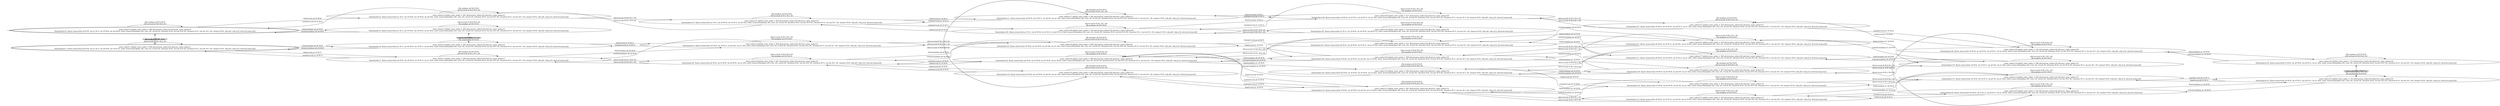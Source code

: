 digraph {
rankdir="LR"
s0[peripheries=2,label="state_index=0 global_state_index = 289 abstraction_index=24 abstract_state_index=0
State(index=0, fluent atoms=[(at p0 l0-0), (at p1 l0-1), (at t0 l0-0), (at a0 l0-0)], static atoms=[(airplane a0), (city c0), (truck t0), (location l0-0), (in-city l0-0 c0), (location l0-1), (in-city l0-1 c0), (airport l0-0), (obj p0), (obj p1)], derived atoms=[])
"]
s1[peripheries=2,label="state_index=1 global_state_index = 290 abstraction_index=24 abstract_state_index=1
State(index=1, fluent atoms=[(at p0 l0-0), (at p1 l0-1), (at a0 l0-0), (at t0 l0-1)], static atoms=[(airplane a0), (city c0), (truck t0), (location l0-0), (in-city l0-0 c0), (location l0-1), (in-city l0-1 c0), (airport l0-0), (obj p0), (obj p1)], derived atoms=[])
"]
s2[label="state_index=2 global_state_index = 291 abstraction_index=24 abstract_state_index=2
State(index=2, fluent atoms=[(at p1 l0-1), (at t0 l0-0), (at a0 l0-0), (in p0 t0)], static atoms=[(airplane a0), (city c0), (truck t0), (location l0-0), (in-city l0-0 c0), (location l0-1), (in-city l0-1 c0), (airport l0-0), (obj p0), (obj p1)], derived atoms=[])
"]
s3[label="state_index=3 global_state_index = 292 abstraction_index=24 abstract_state_index=3
State(index=3, fluent atoms=[(at p1 l0-1), (at t0 l0-0), (at a0 l0-0), (in p0 a0)], static atoms=[(airplane a0), (city c0), (truck t0), (location l0-0), (in-city l0-0 c0), (location l0-1), (in-city l0-1 c0), (airport l0-0), (obj p0), (obj p1)], derived atoms=[])
"]
s4[label="state_index=4 global_state_index = 293 abstraction_index=24 abstract_state_index=4
State(index=4, fluent atoms=[(at p1 l0-1), (at a0 l0-0), (at t0 l0-1), (in p0 a0)], static atoms=[(airplane a0), (city c0), (truck t0), (location l0-0), (in-city l0-0 c0), (location l0-1), (in-city l0-1 c0), (airport l0-0), (obj p0), (obj p1)], derived atoms=[])
"]
s5[label="state_index=5 global_state_index = 294 abstraction_index=24 abstract_state_index=5
State(index=5, fluent atoms=[(at a0 l0-0), (at t0 l0-1), (in p0 a0), (in p1 t0)], static atoms=[(airplane a0), (city c0), (truck t0), (location l0-0), (in-city l0-0 c0), (location l0-1), (in-city l0-1 c0), (airport l0-0), (obj p0), (obj p1)], derived atoms=[])
"]
s6[label="state_index=6 global_state_index = 295 abstraction_index=24 abstract_state_index=6
State(index=6, fluent atoms=[(at t0 l0-0), (at a0 l0-0), (in p0 a0), (in p1 t0)], static atoms=[(airplane a0), (city c0), (truck t0), (location l0-0), (in-city l0-0 c0), (location l0-1), (in-city l0-1 c0), (airport l0-0), (obj p0), (obj p1)], derived atoms=[])
"]
s7[label="state_index=7 global_state_index = 296 abstraction_index=24 abstract_state_index=7
State(index=7, fluent atoms=[(at p0 l0-0), (at a0 l0-0), (at t0 l0-1), (in p1 t0)], static atoms=[(airplane a0), (city c0), (truck t0), (location l0-0), (in-city l0-0 c0), (location l0-1), (in-city l0-1 c0), (airport l0-0), (obj p0), (obj p1)], derived atoms=[])
"]
s8[label="state_index=8 global_state_index = 297 abstraction_index=24 abstract_state_index=8
State(index=8, fluent atoms=[(at p0 l0-0), (at t0 l0-0), (at a0 l0-0), (in p1 t0)], static atoms=[(airplane a0), (city c0), (truck t0), (location l0-0), (in-city l0-0 c0), (location l0-1), (in-city l0-1 c0), (airport l0-0), (obj p0), (obj p1)], derived atoms=[])
"]
s9[label="state_index=9 global_state_index = 298 abstraction_index=24 abstract_state_index=9
State(index=9, fluent atoms=[(at p0 l0-0), (at t0 l0-0), (at a0 l0-0), (at p1 l0-0)], static atoms=[(airplane a0), (city c0), (truck t0), (location l0-0), (in-city l0-0 c0), (location l0-1), (in-city l0-1 c0), (airport l0-0), (obj p0), (obj p1)], derived atoms=[])
"]
s10[label="state_index=10 global_state_index = 299 abstraction_index=24 abstract_state_index=10
State(index=10, fluent atoms=[(at t0 l0-0), (at a0 l0-0), (in p0 t0), (in p1 t0)], static atoms=[(airplane a0), (city c0), (truck t0), (location l0-0), (in-city l0-0 c0), (location l0-1), (in-city l0-1 c0), (airport l0-0), (obj p0), (obj p1)], derived atoms=[])
"]
s11[label="state_index=11 global_state_index = 300 abstraction_index=24 abstract_state_index=11
State(index=11, fluent atoms=[(at a0 l0-0), (at t0 l0-1), (in p0 t0), (in p1 t0)], static atoms=[(airplane a0), (city c0), (truck t0), (location l0-0), (in-city l0-0 c0), (location l0-1), (in-city l0-1 c0), (airport l0-0), (obj p0), (obj p1)], derived atoms=[])
"]
s12[label="state_index=12 global_state_index = 301 abstraction_index=24 abstract_state_index=12
State(index=12, fluent atoms=[(at t0 l0-0), (at a0 l0-0), (in p0 t0), (at p1 l0-0)], static atoms=[(airplane a0), (city c0), (truck t0), (location l0-0), (in-city l0-0 c0), (location l0-1), (in-city l0-1 c0), (airport l0-0), (obj p0), (obj p1)], derived atoms=[])
"]
s13[label="state_index=13 global_state_index = 302 abstraction_index=24 abstract_state_index=13
State(index=13, fluent atoms=[(at a0 l0-0), (at t0 l0-1), (in p0 t0), (at p1 l0-0)], static atoms=[(airplane a0), (city c0), (truck t0), (location l0-0), (in-city l0-0 c0), (location l0-1), (in-city l0-1 c0), (airport l0-0), (obj p0), (obj p1)], derived atoms=[])
"]
s14[label="state_index=14 global_state_index = 303 abstraction_index=24 abstract_state_index=14
State(index=14, fluent atoms=[(at t0 l0-0), (at a0 l0-0), (in p0 t0), (in p1 a0)], static atoms=[(airplane a0), (city c0), (truck t0), (location l0-0), (in-city l0-0 c0), (location l0-1), (in-city l0-1 c0), (airport l0-0), (obj p0), (obj p1)], derived atoms=[])
"]
s15[label="state_index=15 global_state_index = 304 abstraction_index=24 abstract_state_index=15
State(index=15, fluent atoms=[(at a0 l0-0), (at t0 l0-1), (in p0 t0), (in p1 a0)], static atoms=[(airplane a0), (city c0), (truck t0), (location l0-0), (in-city l0-0 c0), (location l0-1), (in-city l0-1 c0), (airport l0-0), (obj p0), (obj p1)], derived atoms=[])
"]
s16[label="state_index=16 global_state_index = 305 abstraction_index=24 abstract_state_index=16
State(index=16, fluent atoms=[(at p0 l0-0), (at t0 l0-0), (at a0 l0-0), (in p1 a0)], static atoms=[(airplane a0), (city c0), (truck t0), (location l0-0), (in-city l0-0 c0), (location l0-1), (in-city l0-1 c0), (airport l0-0), (obj p0), (obj p1)], derived atoms=[])
"]
s17[label="state_index=17 global_state_index = 306 abstraction_index=24 abstract_state_index=17
State(index=17, fluent atoms=[(at p0 l0-0), (at a0 l0-0), (at t0 l0-1), (in p1 a0)], static atoms=[(airplane a0), (city c0), (truck t0), (location l0-0), (in-city l0-0 c0), (location l0-1), (in-city l0-1 c0), (airport l0-0), (obj p0), (obj p1)], derived atoms=[])
"]
s18[label="state_index=18 global_state_index = 307 abstraction_index=24 abstract_state_index=18
State(index=18, fluent atoms=[(at t0 l0-0), (at a0 l0-0), (in p0 a0), (in p1 a0)], static atoms=[(airplane a0), (city c0), (truck t0), (location l0-0), (in-city l0-0 c0), (location l0-1), (in-city l0-1 c0), (airport l0-0), (obj p0), (obj p1)], derived atoms=[])
"]
s19[label="state_index=19 global_state_index = 308 abstraction_index=24 abstract_state_index=19
State(index=19, fluent atoms=[(at a0 l0-0), (at t0 l0-1), (in p0 a0), (in p1 a0)], static atoms=[(airplane a0), (city c0), (truck t0), (location l0-0), (in-city l0-0 c0), (location l0-1), (in-city l0-1 c0), (airport l0-0), (obj p0), (obj p1)], derived atoms=[])
"]
s20[label="state_index=20 global_state_index = 309 abstraction_index=24 abstract_state_index=20
State(index=20, fluent atoms=[(at t0 l0-0), (at a0 l0-0), (in p0 a0), (at p1 l0-0)], static atoms=[(airplane a0), (city c0), (truck t0), (location l0-0), (in-city l0-0 c0), (location l0-1), (in-city l0-1 c0), (airport l0-0), (obj p0), (obj p1)], derived atoms=[])
"]
s21[label="state_index=21 global_state_index = 310 abstraction_index=24 abstract_state_index=21
State(index=21, fluent atoms=[(at a0 l0-0), (at t0 l0-1), (in p0 a0), (at p1 l0-0)], static atoms=[(airplane a0), (city c0), (truck t0), (location l0-0), (in-city l0-0 c0), (location l0-1), (in-city l0-1 c0), (airport l0-0), (obj p0), (obj p1)], derived atoms=[])
"]
s22[label="state_index=22 global_state_index = 311 abstraction_index=24 abstract_state_index=22
State(index=22, fluent atoms=[(at p0 l0-0), (at a0 l0-0), (at t0 l0-1), (at p1 l0-0)], static atoms=[(airplane a0), (city c0), (truck t0), (location l0-0), (in-city l0-0 c0), (location l0-1), (in-city l0-1 c0), (airport l0-0), (obj p0), (obj p1)], derived atoms=[])
"]
s23[label="state_index=23 global_state_index = 312 abstraction_index=24 abstract_state_index=23
State(index=23, fluent atoms=[(at a0 l0-0), (at t0 l0-1), (at p0 l0-1), (in p1 a0)], static atoms=[(airplane a0), (city c0), (truck t0), (location l0-0), (in-city l0-0 c0), (location l0-1), (in-city l0-1 c0), (airport l0-0), (obj p0), (obj p1)], derived atoms=[])
"]
s24[label="state_index=24 global_state_index = 313 abstraction_index=24 abstract_state_index=24
State(index=24, fluent atoms=[(at t0 l0-0), (at a0 l0-0), (at p0 l0-1), (in p1 a0)], static atoms=[(airplane a0), (city c0), (truck t0), (location l0-0), (in-city l0-0 c0), (location l0-1), (in-city l0-1 c0), (airport l0-0), (obj p0), (obj p1)], derived atoms=[])
"]
s25[label="state_index=25 global_state_index = 314 abstraction_index=24 abstract_state_index=25
State(index=25, fluent atoms=[(at a0 l0-0), (at t0 l0-1), (at p0 l0-1), (at p1 l0-0)], static atoms=[(airplane a0), (city c0), (truck t0), (location l0-0), (in-city l0-0 c0), (location l0-1), (in-city l0-1 c0), (airport l0-0), (obj p0), (obj p1)], derived atoms=[])
"]
s26[label="state_index=26 global_state_index = 315 abstraction_index=24 abstract_state_index=26
State(index=26, fluent atoms=[(at t0 l0-0), (at a0 l0-0), (at p0 l0-1), (at p1 l0-0)], static atoms=[(airplane a0), (city c0), (truck t0), (location l0-0), (in-city l0-0 c0), (location l0-1), (in-city l0-1 c0), (airport l0-0), (obj p0), (obj p1)], derived atoms=[])
"]
s27[label="state_index=27 global_state_index = 316 abstraction_index=24 abstract_state_index=27
State(index=27, fluent atoms=[(at t0 l0-0), (at a0 l0-0), (at p0 l0-1), (in p1 t0)], static atoms=[(airplane a0), (city c0), (truck t0), (location l0-0), (in-city l0-0 c0), (location l0-1), (in-city l0-1 c0), (airport l0-0), (obj p0), (obj p1)], derived atoms=[])
"]
s28[label="state_index=28 global_state_index = 317 abstraction_index=24 abstract_state_index=28
State(index=28, fluent atoms=[(at a0 l0-0), (at t0 l0-1), (at p0 l0-1), (in p1 t0)], static atoms=[(airplane a0), (city c0), (truck t0), (location l0-0), (in-city l0-0 c0), (location l0-1), (in-city l0-1 c0), (airport l0-0), (obj p0), (obj p1)], derived atoms=[])
"]
s29[label="state_index=29 global_state_index = 318 abstraction_index=24 abstract_state_index=29
State(index=29, fluent atoms=[(at p1 l0-1), (at a0 l0-0), (at t0 l0-1), (at p0 l0-1)], static atoms=[(airplane a0), (city c0), (truck t0), (location l0-0), (in-city l0-0 c0), (location l0-1), (in-city l0-1 c0), (airport l0-0), (obj p0), (obj p1)], derived atoms=[])
"]
s30[label="state_index=30 global_state_index = 319 abstraction_index=24 abstract_state_index=30
State(index=30, fluent atoms=[(at p1 l0-1), (at t0 l0-0), (at a0 l0-0), (at p0 l0-1)], static atoms=[(airplane a0), (city c0), (truck t0), (location l0-0), (in-city l0-0 c0), (location l0-1), (in-city l0-1 c0), (airport l0-0), (obj p0), (obj p1)], derived atoms=[])
"]
s31[label="state_index=31 global_state_index = 320 abstraction_index=24 abstract_state_index=31
State(index=31, fluent atoms=[(at p1 l0-1), (at a0 l0-0), (at t0 l0-1), (in p0 t0)], static atoms=[(airplane a0), (city c0), (truck t0), (location l0-0), (in-city l0-0 c0), (location l0-1), (in-city l0-1 c0), (airport l0-0), (obj p0), (obj p1)], derived atoms=[])
"]
Dangling [ label = "", style = invis ]
{ rank = same; Dangling }
Dangling -> s0
{ rank = same; s23,s24}
{ rank = same; s15,s19,s25,s26}
{ rank = same; s13,s14,s17,s18,s21,s27}
{ rank = same; s12,s16,s20,s22,s28,s30}
{ rank = same; s6,s9,s10,s11,s29}
{ rank = same; s5,s8,s31}
{ rank = same; s2,s3,s4,s7}
{ rank = same; s0,s1}
s0->s0 [label="(fly-airplane a0 l0-0 l0-0)
(drive-truck t0 l0-0 l0-0 c0)
"]
s0->s1 [label="(drive-truck t0 l0-0 l0-1 c0)
"]
s0->s2 [label="(load-truck p0 t0 l0-0)
"]
s0->s3 [label="(load-airplane p0 a0 l0-0)
"]
s1->s0 [label="(drive-truck t0 l0-1 l0-0 c0)
"]
s1->s1 [label="(fly-airplane a0 l0-0 l0-0)
(drive-truck t0 l0-1 l0-1 c0)
"]
s1->s4 [label="(load-airplane p0 a0 l0-0)
"]
s1->s7 [label="(load-truck p1 t0 l0-1)
"]
s2->s0 [label="(unload-truck p0 t0 l0-0)
"]
s2->s2 [label="(fly-airplane a0 l0-0 l0-0)
(drive-truck t0 l0-0 l0-0 c0)
"]
s2->s31 [label="(drive-truck t0 l0-0 l0-1 c0)
"]
s3->s0 [label="(unload-airplane p0 a0 l0-0)
"]
s3->s3 [label="(drive-truck t0 l0-0 l0-0 c0)
(fly-airplane a0 l0-0 l0-0)
"]
s3->s4 [label="(drive-truck t0 l0-0 l0-1 c0)
"]
s4->s1 [label="(unload-airplane p0 a0 l0-0)
"]
s4->s3 [label="(drive-truck t0 l0-1 l0-0 c0)
"]
s4->s4 [label="(drive-truck t0 l0-1 l0-1 c0)
(fly-airplane a0 l0-0 l0-0)
"]
s4->s5 [label="(load-truck p1 t0 l0-1)
"]
s5->s4 [label="(unload-truck p1 t0 l0-1)
"]
s5->s5 [label="(drive-truck t0 l0-1 l0-1 c0)
(fly-airplane a0 l0-0 l0-0)
"]
s5->s6 [label="(drive-truck t0 l0-1 l0-0 c0)
"]
s5->s7 [label="(unload-airplane p0 a0 l0-0)
"]
s6->s5 [label="(drive-truck t0 l0-0 l0-1 c0)
"]
s6->s6 [label="(fly-airplane a0 l0-0 l0-0)
(drive-truck t0 l0-0 l0-0 c0)
"]
s6->s8 [label="(unload-airplane p0 a0 l0-0)
"]
s6->s20 [label="(unload-truck p1 t0 l0-0)
"]
s7->s1 [label="(unload-truck p1 t0 l0-1)
"]
s7->s5 [label="(load-airplane p0 a0 l0-0)
"]
s7->s7 [label="(fly-airplane a0 l0-0 l0-0)
(drive-truck t0 l0-1 l0-1 c0)
"]
s7->s8 [label="(drive-truck t0 l0-1 l0-0 c0)
"]
s8->s6 [label="(load-airplane p0 a0 l0-0)
"]
s8->s7 [label="(drive-truck t0 l0-0 l0-1 c0)
"]
s8->s8 [label="(drive-truck t0 l0-0 l0-0 c0)
(fly-airplane a0 l0-0 l0-0)
"]
s8->s9 [label="(unload-truck p1 t0 l0-0)
"]
s8->s10 [label="(load-truck p0 t0 l0-0)
"]
s9->s8 [label="(load-truck p1 t0 l0-0)
"]
s9->s9 [label="(drive-truck t0 l0-0 l0-0 c0)
(fly-airplane a0 l0-0 l0-0)
"]
s9->s12 [label="(load-truck p0 t0 l0-0)
"]
s9->s16 [label="(load-airplane p1 a0 l0-0)
"]
s9->s20 [label="(load-airplane p0 a0 l0-0)
"]
s9->s22 [label="(drive-truck t0 l0-0 l0-1 c0)
"]
s10->s8 [label="(unload-truck p0 t0 l0-0)
"]
s10->s10 [label="(fly-airplane a0 l0-0 l0-0)
(drive-truck t0 l0-0 l0-0 c0)
"]
s10->s11 [label="(drive-truck t0 l0-0 l0-1 c0)
"]
s10->s12 [label="(unload-truck p1 t0 l0-0)
"]
s11->s10 [label="(drive-truck t0 l0-1 l0-0 c0)
"]
s11->s11 [label="(fly-airplane a0 l0-0 l0-0)
(drive-truck t0 l0-1 l0-1 c0)
"]
s11->s28 [label="(unload-truck p0 t0 l0-1)
"]
s11->s31 [label="(unload-truck p1 t0 l0-1)
"]
s12->s9 [label="(unload-truck p0 t0 l0-0)
"]
s12->s10 [label="(load-truck p1 t0 l0-0)
"]
s12->s12 [label="(fly-airplane a0 l0-0 l0-0)
(drive-truck t0 l0-0 l0-0 c0)
"]
s12->s13 [label="(drive-truck t0 l0-0 l0-1 c0)
"]
s12->s14 [label="(load-airplane p1 a0 l0-0)
"]
s13->s12 [label="(drive-truck t0 l0-1 l0-0 c0)
"]
s13->s13 [label="(drive-truck t0 l0-1 l0-1 c0)
(fly-airplane a0 l0-0 l0-0)
"]
s13->s15 [label="(load-airplane p1 a0 l0-0)
"]
s13->s25 [label="(unload-truck p0 t0 l0-1)
"]
s14->s12 [label="(unload-airplane p1 a0 l0-0)
"]
s14->s14 [label="(drive-truck t0 l0-0 l0-0 c0)
(fly-airplane a0 l0-0 l0-0)
"]
s14->s15 [label="(drive-truck t0 l0-0 l0-1 c0)
"]
s14->s16 [label="(unload-truck p0 t0 l0-0)
"]
s15->s13 [label="(unload-airplane p1 a0 l0-0)
"]
s15->s14 [label="(drive-truck t0 l0-1 l0-0 c0)
"]
s15->s15 [label="(drive-truck t0 l0-1 l0-1 c0)
(fly-airplane a0 l0-0 l0-0)
"]
s15->s23 [label="(unload-truck p0 t0 l0-1)
"]
s16->s9 [label="(unload-airplane p1 a0 l0-0)
"]
s16->s14 [label="(load-truck p0 t0 l0-0)
"]
s16->s16 [label="(fly-airplane a0 l0-0 l0-0)
(drive-truck t0 l0-0 l0-0 c0)
"]
s16->s17 [label="(drive-truck t0 l0-0 l0-1 c0)
"]
s16->s18 [label="(load-airplane p0 a0 l0-0)
"]
s17->s16 [label="(drive-truck t0 l0-1 l0-0 c0)
"]
s17->s17 [label="(drive-truck t0 l0-1 l0-1 c0)
(fly-airplane a0 l0-0 l0-0)
"]
s17->s19 [label="(load-airplane p0 a0 l0-0)
"]
s17->s22 [label="(unload-airplane p1 a0 l0-0)
"]
s18->s16 [label="(unload-airplane p0 a0 l0-0)
"]
s18->s18 [label="(fly-airplane a0 l0-0 l0-0)
(drive-truck t0 l0-0 l0-0 c0)
"]
s18->s19 [label="(drive-truck t0 l0-0 l0-1 c0)
"]
s18->s20 [label="(unload-airplane p1 a0 l0-0)
"]
s19->s17 [label="(unload-airplane p0 a0 l0-0)
"]
s19->s18 [label="(drive-truck t0 l0-1 l0-0 c0)
"]
s19->s19 [label="(drive-truck t0 l0-1 l0-1 c0)
(fly-airplane a0 l0-0 l0-0)
"]
s19->s21 [label="(unload-airplane p1 a0 l0-0)
"]
s20->s6 [label="(load-truck p1 t0 l0-0)
"]
s20->s9 [label="(unload-airplane p0 a0 l0-0)
"]
s20->s18 [label="(load-airplane p1 a0 l0-0)
"]
s20->s20 [label="(drive-truck t0 l0-0 l0-0 c0)
(fly-airplane a0 l0-0 l0-0)
"]
s20->s21 [label="(drive-truck t0 l0-0 l0-1 c0)
"]
s21->s19 [label="(load-airplane p1 a0 l0-0)
"]
s21->s20 [label="(drive-truck t0 l0-1 l0-0 c0)
"]
s21->s21 [label="(drive-truck t0 l0-1 l0-1 c0)
(fly-airplane a0 l0-0 l0-0)
"]
s21->s22 [label="(unload-airplane p0 a0 l0-0)
"]
s22->s9 [label="(drive-truck t0 l0-1 l0-0 c0)
"]
s22->s17 [label="(load-airplane p1 a0 l0-0)
"]
s22->s21 [label="(load-airplane p0 a0 l0-0)
"]
s22->s22 [label="(drive-truck t0 l0-1 l0-1 c0)
(fly-airplane a0 l0-0 l0-0)
"]
s23->s15 [label="(load-truck p0 t0 l0-1)
"]
s23->s23 [label="(drive-truck t0 l0-1 l0-1 c0)
(fly-airplane a0 l0-0 l0-0)
"]
s23->s24 [label="(drive-truck t0 l0-1 l0-0 c0)
"]
s23->s25 [label="(unload-airplane p1 a0 l0-0)
"]
s24->s23 [label="(drive-truck t0 l0-0 l0-1 c0)
"]
s24->s24 [label="(fly-airplane a0 l0-0 l0-0)
(drive-truck t0 l0-0 l0-0 c0)
"]
s24->s26 [label="(unload-airplane p1 a0 l0-0)
"]
s25->s13 [label="(load-truck p0 t0 l0-1)
"]
s25->s23 [label="(load-airplane p1 a0 l0-0)
"]
s25->s25 [label="(drive-truck t0 l0-1 l0-1 c0)
(fly-airplane a0 l0-0 l0-0)
"]
s25->s26 [label="(drive-truck t0 l0-1 l0-0 c0)
"]
s26->s24 [label="(load-airplane p1 a0 l0-0)
"]
s26->s25 [label="(drive-truck t0 l0-0 l0-1 c0)
"]
s26->s26 [label="(drive-truck t0 l0-0 l0-0 c0)
(fly-airplane a0 l0-0 l0-0)
"]
s26->s27 [label="(load-truck p1 t0 l0-0)
"]
s27->s26 [label="(unload-truck p1 t0 l0-0)
"]
s27->s27 [label="(fly-airplane a0 l0-0 l0-0)
(drive-truck t0 l0-0 l0-0 c0)
"]
s27->s28 [label="(drive-truck t0 l0-0 l0-1 c0)
"]
s28->s11 [label="(load-truck p0 t0 l0-1)
"]
s28->s27 [label="(drive-truck t0 l0-1 l0-0 c0)
"]
s28->s28 [label="(drive-truck t0 l0-1 l0-1 c0)
(fly-airplane a0 l0-0 l0-0)
"]
s28->s29 [label="(unload-truck p1 t0 l0-1)
"]
s29->s28 [label="(load-truck p1 t0 l0-1)
"]
s29->s29 [label="(drive-truck t0 l0-1 l0-1 c0)
(fly-airplane a0 l0-0 l0-0)
"]
s29->s30 [label="(drive-truck t0 l0-1 l0-0 c0)
"]
s29->s31 [label="(load-truck p0 t0 l0-1)
"]
s30->s29 [label="(drive-truck t0 l0-0 l0-1 c0)
"]
s30->s30 [label="(drive-truck t0 l0-0 l0-0 c0)
(fly-airplane a0 l0-0 l0-0)
"]
s31->s2 [label="(drive-truck t0 l0-1 l0-0 c0)
"]
s31->s11 [label="(load-truck p1 t0 l0-1)
"]
s31->s29 [label="(unload-truck p0 t0 l0-1)
"]
s31->s31 [label="(fly-airplane a0 l0-0 l0-0)
(drive-truck t0 l0-1 l0-1 c0)
"]
}
